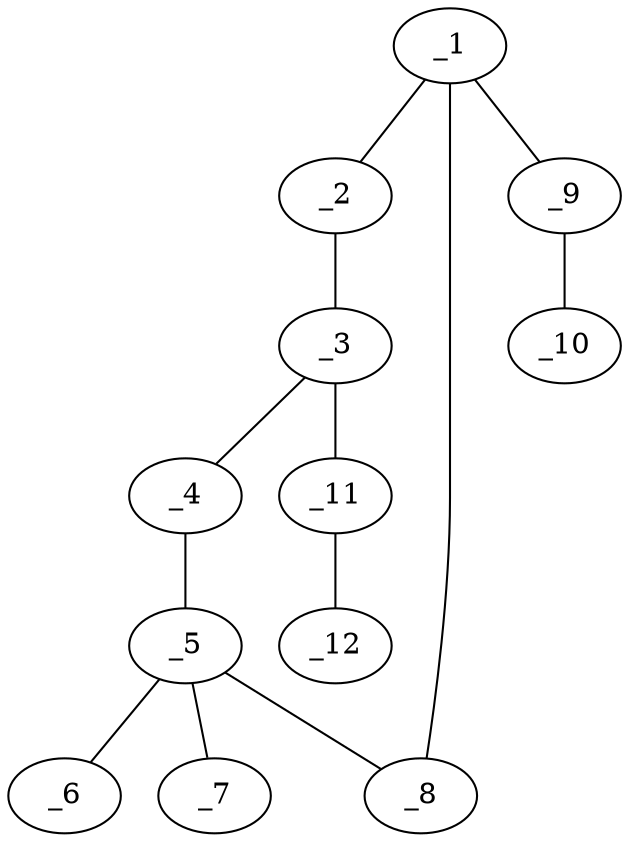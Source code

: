 graph molid651324 {
	_1	 [charge=0,
		chem=1,
		symbol="C  ",
		x="2.866",
		y="-0.433"];
	_2	 [charge=0,
		chem=1,
		symbol="C  ",
		x="3.7321",
		y="-0.933"];
	_1 -- _2	 [valence=1];
	_8	 [charge=0,
		chem=2,
		symbol="O  ",
		x="2.866",
		y="0.567"];
	_1 -- _8	 [valence=1];
	_9	 [charge=0,
		chem=1,
		symbol="C  ",
		x=2,
		y="-0.933"];
	_1 -- _9	 [valence=1];
	_3	 [charge=0,
		chem=1,
		symbol="C  ",
		x="4.5981",
		y="-0.433"];
	_2 -- _3	 [valence=1];
	_4	 [charge=0,
		chem=2,
		symbol="O  ",
		x="4.5981",
		y="0.567"];
	_3 -- _4	 [valence=1];
	_11	 [charge=0,
		chem=1,
		symbol="C  ",
		x="5.4641",
		y="-0.933"];
	_3 -- _11	 [valence=1];
	_5	 [charge=0,
		chem=1,
		symbol="C  ",
		x="3.7321",
		y="1.067"];
	_4 -- _5	 [valence=1];
	_6	 [charge=0,
		chem=1,
		symbol="C  ",
		x="3.2321",
		y="1.933"];
	_5 -- _6	 [valence=1];
	_7	 [charge=0,
		chem=1,
		symbol="C  ",
		x="4.2321",
		y="1.933"];
	_5 -- _7	 [valence=1];
	_5 -- _8	 [valence=1];
	_10	 [charge=0,
		chem=7,
		symbol="Cl ",
		x=2,
		y="-1.933"];
	_9 -- _10	 [valence=1];
	_12	 [charge=0,
		chem=4,
		symbol="N  ",
		x="6.3301",
		y="-1.433"];
	_11 -- _12	 [valence=3];
}
